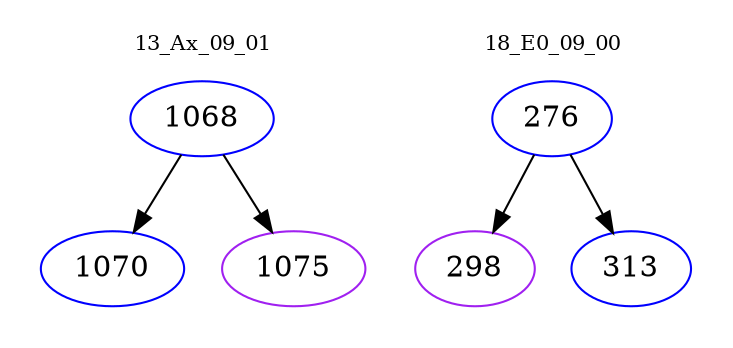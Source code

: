 digraph{
subgraph cluster_0 {
color = white
label = "13_Ax_09_01";
fontsize=10;
T0_1068 [label="1068", color="blue"]
T0_1068 -> T0_1070 [color="black"]
T0_1070 [label="1070", color="blue"]
T0_1068 -> T0_1075 [color="black"]
T0_1075 [label="1075", color="purple"]
}
subgraph cluster_1 {
color = white
label = "18_E0_09_00";
fontsize=10;
T1_276 [label="276", color="blue"]
T1_276 -> T1_298 [color="black"]
T1_298 [label="298", color="purple"]
T1_276 -> T1_313 [color="black"]
T1_313 [label="313", color="blue"]
}
}
